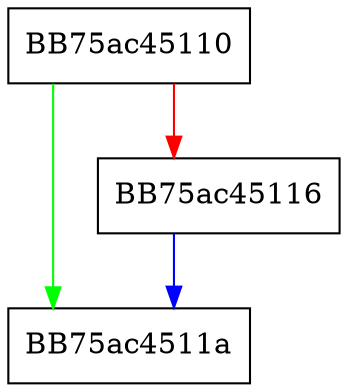 digraph Seek {
  node [shape="box"];
  graph [splines=ortho];
  BB75ac45110 -> BB75ac4511a [color="green"];
  BB75ac45110 -> BB75ac45116 [color="red"];
  BB75ac45116 -> BB75ac4511a [color="blue"];
}